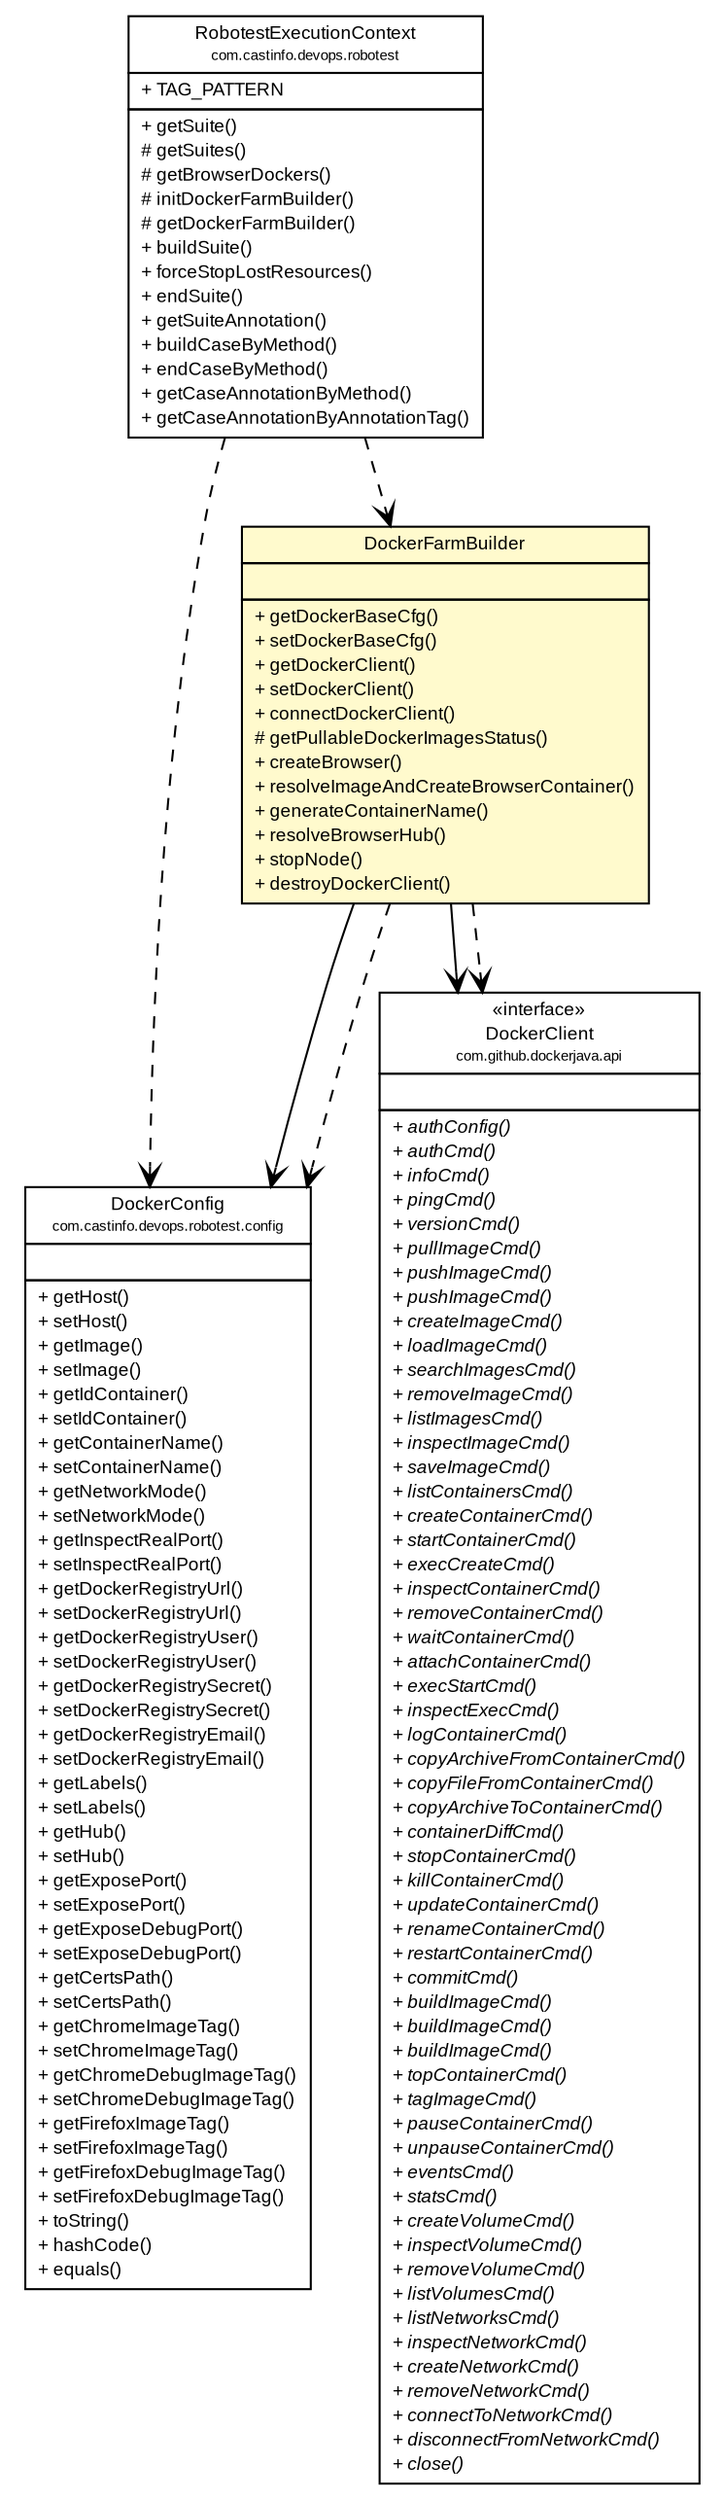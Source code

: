 #!/usr/local/bin/dot
#
# Class diagram 
# Generated by UMLGraph version R5_6-24-gf6e263 (https://www.umlgraph.org/)
#

digraph G {
	edge [fontname="arial",fontsize=10,labelfontname="arial",labelfontsize=10];
	node [fontname="arial",fontsize=10,shape=plaintext];
	nodesep=0.25;
	ranksep=0.5;
	// com.castinfo.devops.robotest.config.DockerConfig
	c1016 [label=<<table title="com.castinfo.devops.robotest.config.DockerConfig" border="0" cellborder="1" cellspacing="0" cellpadding="2" port="p" href="../config/DockerConfig.html">
		<tr><td><table border="0" cellspacing="0" cellpadding="1">
<tr><td align="center" balign="center"> DockerConfig </td></tr>
<tr><td align="center" balign="center"><font point-size="7.0"> com.castinfo.devops.robotest.config </font></td></tr>
		</table></td></tr>
		<tr><td><table border="0" cellspacing="0" cellpadding="1">
<tr><td align="left" balign="left">  </td></tr>
		</table></td></tr>
		<tr><td><table border="0" cellspacing="0" cellpadding="1">
<tr><td align="left" balign="left"> + getHost() </td></tr>
<tr><td align="left" balign="left"> + setHost() </td></tr>
<tr><td align="left" balign="left"> + getImage() </td></tr>
<tr><td align="left" balign="left"> + setImage() </td></tr>
<tr><td align="left" balign="left"> + getIdContainer() </td></tr>
<tr><td align="left" balign="left"> + setIdContainer() </td></tr>
<tr><td align="left" balign="left"> + getContainerName() </td></tr>
<tr><td align="left" balign="left"> + setContainerName() </td></tr>
<tr><td align="left" balign="left"> + getNetworkMode() </td></tr>
<tr><td align="left" balign="left"> + setNetworkMode() </td></tr>
<tr><td align="left" balign="left"> + getInspectRealPort() </td></tr>
<tr><td align="left" balign="left"> + setInspectRealPort() </td></tr>
<tr><td align="left" balign="left"> + getDockerRegistryUrl() </td></tr>
<tr><td align="left" balign="left"> + setDockerRegistryUrl() </td></tr>
<tr><td align="left" balign="left"> + getDockerRegistryUser() </td></tr>
<tr><td align="left" balign="left"> + setDockerRegistryUser() </td></tr>
<tr><td align="left" balign="left"> + getDockerRegistrySecret() </td></tr>
<tr><td align="left" balign="left"> + setDockerRegistrySecret() </td></tr>
<tr><td align="left" balign="left"> + getDockerRegistryEmail() </td></tr>
<tr><td align="left" balign="left"> + setDockerRegistryEmail() </td></tr>
<tr><td align="left" balign="left"> + getLabels() </td></tr>
<tr><td align="left" balign="left"> + setLabels() </td></tr>
<tr><td align="left" balign="left"> + getHub() </td></tr>
<tr><td align="left" balign="left"> + setHub() </td></tr>
<tr><td align="left" balign="left"> + getExposePort() </td></tr>
<tr><td align="left" balign="left"> + setExposePort() </td></tr>
<tr><td align="left" balign="left"> + getExposeDebugPort() </td></tr>
<tr><td align="left" balign="left"> + setExposeDebugPort() </td></tr>
<tr><td align="left" balign="left"> + getCertsPath() </td></tr>
<tr><td align="left" balign="left"> + setCertsPath() </td></tr>
<tr><td align="left" balign="left"> + getChromeImageTag() </td></tr>
<tr><td align="left" balign="left"> + setChromeImageTag() </td></tr>
<tr><td align="left" balign="left"> + getChromeDebugImageTag() </td></tr>
<tr><td align="left" balign="left"> + setChromeDebugImageTag() </td></tr>
<tr><td align="left" balign="left"> + getFirefoxImageTag() </td></tr>
<tr><td align="left" balign="left"> + setFirefoxImageTag() </td></tr>
<tr><td align="left" balign="left"> + getFirefoxDebugImageTag() </td></tr>
<tr><td align="left" balign="left"> + setFirefoxDebugImageTag() </td></tr>
<tr><td align="left" balign="left"> + toString() </td></tr>
<tr><td align="left" balign="left"> + hashCode() </td></tr>
<tr><td align="left" balign="left"> + equals() </td></tr>
		</table></td></tr>
		</table>>, URL="../config/DockerConfig.html", fontname="arial", fontcolor="black", fontsize=9.0];
	// com.castinfo.devops.robotest.docker.DockerFarmBuilder
	c1020 [label=<<table title="com.castinfo.devops.robotest.docker.DockerFarmBuilder" border="0" cellborder="1" cellspacing="0" cellpadding="2" port="p" bgcolor="lemonChiffon" href="./DockerFarmBuilder.html">
		<tr><td><table border="0" cellspacing="0" cellpadding="1">
<tr><td align="center" balign="center"> DockerFarmBuilder </td></tr>
		</table></td></tr>
		<tr><td><table border="0" cellspacing="0" cellpadding="1">
<tr><td align="left" balign="left">  </td></tr>
		</table></td></tr>
		<tr><td><table border="0" cellspacing="0" cellpadding="1">
<tr><td align="left" balign="left"> + getDockerBaseCfg() </td></tr>
<tr><td align="left" balign="left"> + setDockerBaseCfg() </td></tr>
<tr><td align="left" balign="left"> + getDockerClient() </td></tr>
<tr><td align="left" balign="left"> + setDockerClient() </td></tr>
<tr><td align="left" balign="left"> + connectDockerClient() </td></tr>
<tr><td align="left" balign="left"> # getPullableDockerImagesStatus() </td></tr>
<tr><td align="left" balign="left"> + createBrowser() </td></tr>
<tr><td align="left" balign="left"> + resolveImageAndCreateBrowserContainer() </td></tr>
<tr><td align="left" balign="left"> + generateContainerName() </td></tr>
<tr><td align="left" balign="left"> + resolveBrowserHub() </td></tr>
<tr><td align="left" balign="left"> + stopNode() </td></tr>
<tr><td align="left" balign="left"> + destroyDockerClient() </td></tr>
		</table></td></tr>
		</table>>, URL="./DockerFarmBuilder.html", fontname="arial", fontcolor="black", fontsize=9.0];
	// com.castinfo.devops.robotest.RobotestExecutionContext
	c1030 [label=<<table title="com.castinfo.devops.robotest.RobotestExecutionContext" border="0" cellborder="1" cellspacing="0" cellpadding="2" port="p" href="../RobotestExecutionContext.html">
		<tr><td><table border="0" cellspacing="0" cellpadding="1">
<tr><td align="center" balign="center"> RobotestExecutionContext </td></tr>
<tr><td align="center" balign="center"><font point-size="7.0"> com.castinfo.devops.robotest </font></td></tr>
		</table></td></tr>
		<tr><td><table border="0" cellspacing="0" cellpadding="1">
<tr><td align="left" balign="left"> + TAG_PATTERN </td></tr>
		</table></td></tr>
		<tr><td><table border="0" cellspacing="0" cellpadding="1">
<tr><td align="left" balign="left"> + getSuite() </td></tr>
<tr><td align="left" balign="left"> # getSuites() </td></tr>
<tr><td align="left" balign="left"> # getBrowserDockers() </td></tr>
<tr><td align="left" balign="left"> # initDockerFarmBuilder() </td></tr>
<tr><td align="left" balign="left"> # getDockerFarmBuilder() </td></tr>
<tr><td align="left" balign="left"> + buildSuite() </td></tr>
<tr><td align="left" balign="left"> + forceStopLostResources() </td></tr>
<tr><td align="left" balign="left"> + endSuite() </td></tr>
<tr><td align="left" balign="left"> + getSuiteAnnotation() </td></tr>
<tr><td align="left" balign="left"> + buildCaseByMethod() </td></tr>
<tr><td align="left" balign="left"> + endCaseByMethod() </td></tr>
<tr><td align="left" balign="left"> + getCaseAnnotationByMethod() </td></tr>
<tr><td align="left" balign="left"> + getCaseAnnotationByAnnotationTag() </td></tr>
		</table></td></tr>
		</table>>, URL="../RobotestExecutionContext.html", fontname="arial", fontcolor="black", fontsize=9.0];
	// com.castinfo.devops.robotest.docker.DockerFarmBuilder NAVASSOC com.github.dockerjava.api.DockerClient
	c1020:p -> c1049:p [taillabel="", label="", headlabel="", fontname="arial", fontcolor="black", fontsize=10.0, color="black", arrowhead=open];
	// com.castinfo.devops.robotest.docker.DockerFarmBuilder NAVASSOC com.castinfo.devops.robotest.config.DockerConfig
	c1020:p -> c1016:p [taillabel="", label="", headlabel="", fontname="arial", fontcolor="black", fontsize=10.0, color="black", arrowhead=open];
	// com.castinfo.devops.robotest.docker.DockerFarmBuilder DEPEND com.github.dockerjava.api.DockerClient
	c1020:p -> c1049:p [taillabel="", label="", headlabel="", fontname="arial", fontcolor="black", fontsize=10.0, color="black", arrowhead=open, style=dashed];
	// com.castinfo.devops.robotest.docker.DockerFarmBuilder DEPEND com.castinfo.devops.robotest.config.DockerConfig
	c1020:p -> c1016:p [taillabel="", label="", headlabel="", fontname="arial", fontcolor="black", fontsize=10.0, color="black", arrowhead=open, style=dashed];
	// com.castinfo.devops.robotest.RobotestExecutionContext DEPEND com.castinfo.devops.robotest.docker.DockerFarmBuilder
	c1030:p -> c1020:p [taillabel="", label="", headlabel="", fontname="arial", fontcolor="black", fontsize=10.0, color="black", arrowhead=open, style=dashed];
	// com.castinfo.devops.robotest.RobotestExecutionContext DEPEND com.castinfo.devops.robotest.config.DockerConfig
	c1030:p -> c1016:p [taillabel="", label="", headlabel="", fontname="arial", fontcolor="black", fontsize=10.0, color="black", arrowhead=open, style=dashed];
	// com.github.dockerjava.api.DockerClient
	c1049 [label=<<table title="com.github.dockerjava.api.DockerClient" border="0" cellborder="1" cellspacing="0" cellpadding="2" port="p" href="https://java.sun.com/j2se/1.4.2/docs/api/com/github/dockerjava/api/DockerClient.html">
		<tr><td><table border="0" cellspacing="0" cellpadding="1">
<tr><td align="center" balign="center"> &#171;interface&#187; </td></tr>
<tr><td align="center" balign="center"> DockerClient </td></tr>
<tr><td align="center" balign="center"><font point-size="7.0"> com.github.dockerjava.api </font></td></tr>
		</table></td></tr>
		<tr><td><table border="0" cellspacing="0" cellpadding="1">
<tr><td align="left" balign="left">  </td></tr>
		</table></td></tr>
		<tr><td><table border="0" cellspacing="0" cellpadding="1">
<tr><td align="left" balign="left"><font face="arial italic" point-size="9.0"> + authConfig() </font></td></tr>
<tr><td align="left" balign="left"><font face="arial italic" point-size="9.0"> + authCmd() </font></td></tr>
<tr><td align="left" balign="left"><font face="arial italic" point-size="9.0"> + infoCmd() </font></td></tr>
<tr><td align="left" balign="left"><font face="arial italic" point-size="9.0"> + pingCmd() </font></td></tr>
<tr><td align="left" balign="left"><font face="arial italic" point-size="9.0"> + versionCmd() </font></td></tr>
<tr><td align="left" balign="left"><font face="arial italic" point-size="9.0"> + pullImageCmd() </font></td></tr>
<tr><td align="left" balign="left"><font face="arial italic" point-size="9.0"> + pushImageCmd() </font></td></tr>
<tr><td align="left" balign="left"><font face="arial italic" point-size="9.0"> + pushImageCmd() </font></td></tr>
<tr><td align="left" balign="left"><font face="arial italic" point-size="9.0"> + createImageCmd() </font></td></tr>
<tr><td align="left" balign="left"><font face="arial italic" point-size="9.0"> + loadImageCmd() </font></td></tr>
<tr><td align="left" balign="left"><font face="arial italic" point-size="9.0"> + searchImagesCmd() </font></td></tr>
<tr><td align="left" balign="left"><font face="arial italic" point-size="9.0"> + removeImageCmd() </font></td></tr>
<tr><td align="left" balign="left"><font face="arial italic" point-size="9.0"> + listImagesCmd() </font></td></tr>
<tr><td align="left" balign="left"><font face="arial italic" point-size="9.0"> + inspectImageCmd() </font></td></tr>
<tr><td align="left" balign="left"><font face="arial italic" point-size="9.0"> + saveImageCmd() </font></td></tr>
<tr><td align="left" balign="left"><font face="arial italic" point-size="9.0"> + listContainersCmd() </font></td></tr>
<tr><td align="left" balign="left"><font face="arial italic" point-size="9.0"> + createContainerCmd() </font></td></tr>
<tr><td align="left" balign="left"><font face="arial italic" point-size="9.0"> + startContainerCmd() </font></td></tr>
<tr><td align="left" balign="left"><font face="arial italic" point-size="9.0"> + execCreateCmd() </font></td></tr>
<tr><td align="left" balign="left"><font face="arial italic" point-size="9.0"> + inspectContainerCmd() </font></td></tr>
<tr><td align="left" balign="left"><font face="arial italic" point-size="9.0"> + removeContainerCmd() </font></td></tr>
<tr><td align="left" balign="left"><font face="arial italic" point-size="9.0"> + waitContainerCmd() </font></td></tr>
<tr><td align="left" balign="left"><font face="arial italic" point-size="9.0"> + attachContainerCmd() </font></td></tr>
<tr><td align="left" balign="left"><font face="arial italic" point-size="9.0"> + execStartCmd() </font></td></tr>
<tr><td align="left" balign="left"><font face="arial italic" point-size="9.0"> + inspectExecCmd() </font></td></tr>
<tr><td align="left" balign="left"><font face="arial italic" point-size="9.0"> + logContainerCmd() </font></td></tr>
<tr><td align="left" balign="left"><font face="arial italic" point-size="9.0"> + copyArchiveFromContainerCmd() </font></td></tr>
<tr><td align="left" balign="left"><font face="arial italic" point-size="9.0"> + copyFileFromContainerCmd() </font></td></tr>
<tr><td align="left" balign="left"><font face="arial italic" point-size="9.0"> + copyArchiveToContainerCmd() </font></td></tr>
<tr><td align="left" balign="left"><font face="arial italic" point-size="9.0"> + containerDiffCmd() </font></td></tr>
<tr><td align="left" balign="left"><font face="arial italic" point-size="9.0"> + stopContainerCmd() </font></td></tr>
<tr><td align="left" balign="left"><font face="arial italic" point-size="9.0"> + killContainerCmd() </font></td></tr>
<tr><td align="left" balign="left"><font face="arial italic" point-size="9.0"> + updateContainerCmd() </font></td></tr>
<tr><td align="left" balign="left"><font face="arial italic" point-size="9.0"> + renameContainerCmd() </font></td></tr>
<tr><td align="left" balign="left"><font face="arial italic" point-size="9.0"> + restartContainerCmd() </font></td></tr>
<tr><td align="left" balign="left"><font face="arial italic" point-size="9.0"> + commitCmd() </font></td></tr>
<tr><td align="left" balign="left"><font face="arial italic" point-size="9.0"> + buildImageCmd() </font></td></tr>
<tr><td align="left" balign="left"><font face="arial italic" point-size="9.0"> + buildImageCmd() </font></td></tr>
<tr><td align="left" balign="left"><font face="arial italic" point-size="9.0"> + buildImageCmd() </font></td></tr>
<tr><td align="left" balign="left"><font face="arial italic" point-size="9.0"> + topContainerCmd() </font></td></tr>
<tr><td align="left" balign="left"><font face="arial italic" point-size="9.0"> + tagImageCmd() </font></td></tr>
<tr><td align="left" balign="left"><font face="arial italic" point-size="9.0"> + pauseContainerCmd() </font></td></tr>
<tr><td align="left" balign="left"><font face="arial italic" point-size="9.0"> + unpauseContainerCmd() </font></td></tr>
<tr><td align="left" balign="left"><font face="arial italic" point-size="9.0"> + eventsCmd() </font></td></tr>
<tr><td align="left" balign="left"><font face="arial italic" point-size="9.0"> + statsCmd() </font></td></tr>
<tr><td align="left" balign="left"><font face="arial italic" point-size="9.0"> + createVolumeCmd() </font></td></tr>
<tr><td align="left" balign="left"><font face="arial italic" point-size="9.0"> + inspectVolumeCmd() </font></td></tr>
<tr><td align="left" balign="left"><font face="arial italic" point-size="9.0"> + removeVolumeCmd() </font></td></tr>
<tr><td align="left" balign="left"><font face="arial italic" point-size="9.0"> + listVolumesCmd() </font></td></tr>
<tr><td align="left" balign="left"><font face="arial italic" point-size="9.0"> + listNetworksCmd() </font></td></tr>
<tr><td align="left" balign="left"><font face="arial italic" point-size="9.0"> + inspectNetworkCmd() </font></td></tr>
<tr><td align="left" balign="left"><font face="arial italic" point-size="9.0"> + createNetworkCmd() </font></td></tr>
<tr><td align="left" balign="left"><font face="arial italic" point-size="9.0"> + removeNetworkCmd() </font></td></tr>
<tr><td align="left" balign="left"><font face="arial italic" point-size="9.0"> + connectToNetworkCmd() </font></td></tr>
<tr><td align="left" balign="left"><font face="arial italic" point-size="9.0"> + disconnectFromNetworkCmd() </font></td></tr>
<tr><td align="left" balign="left"><font face="arial italic" point-size="9.0"> + close() </font></td></tr>
		</table></td></tr>
		</table>>, URL="https://java.sun.com/j2se/1.4.2/docs/api/com/github/dockerjava/api/DockerClient.html", fontname="arial", fontcolor="black", fontsize=9.0];
}

